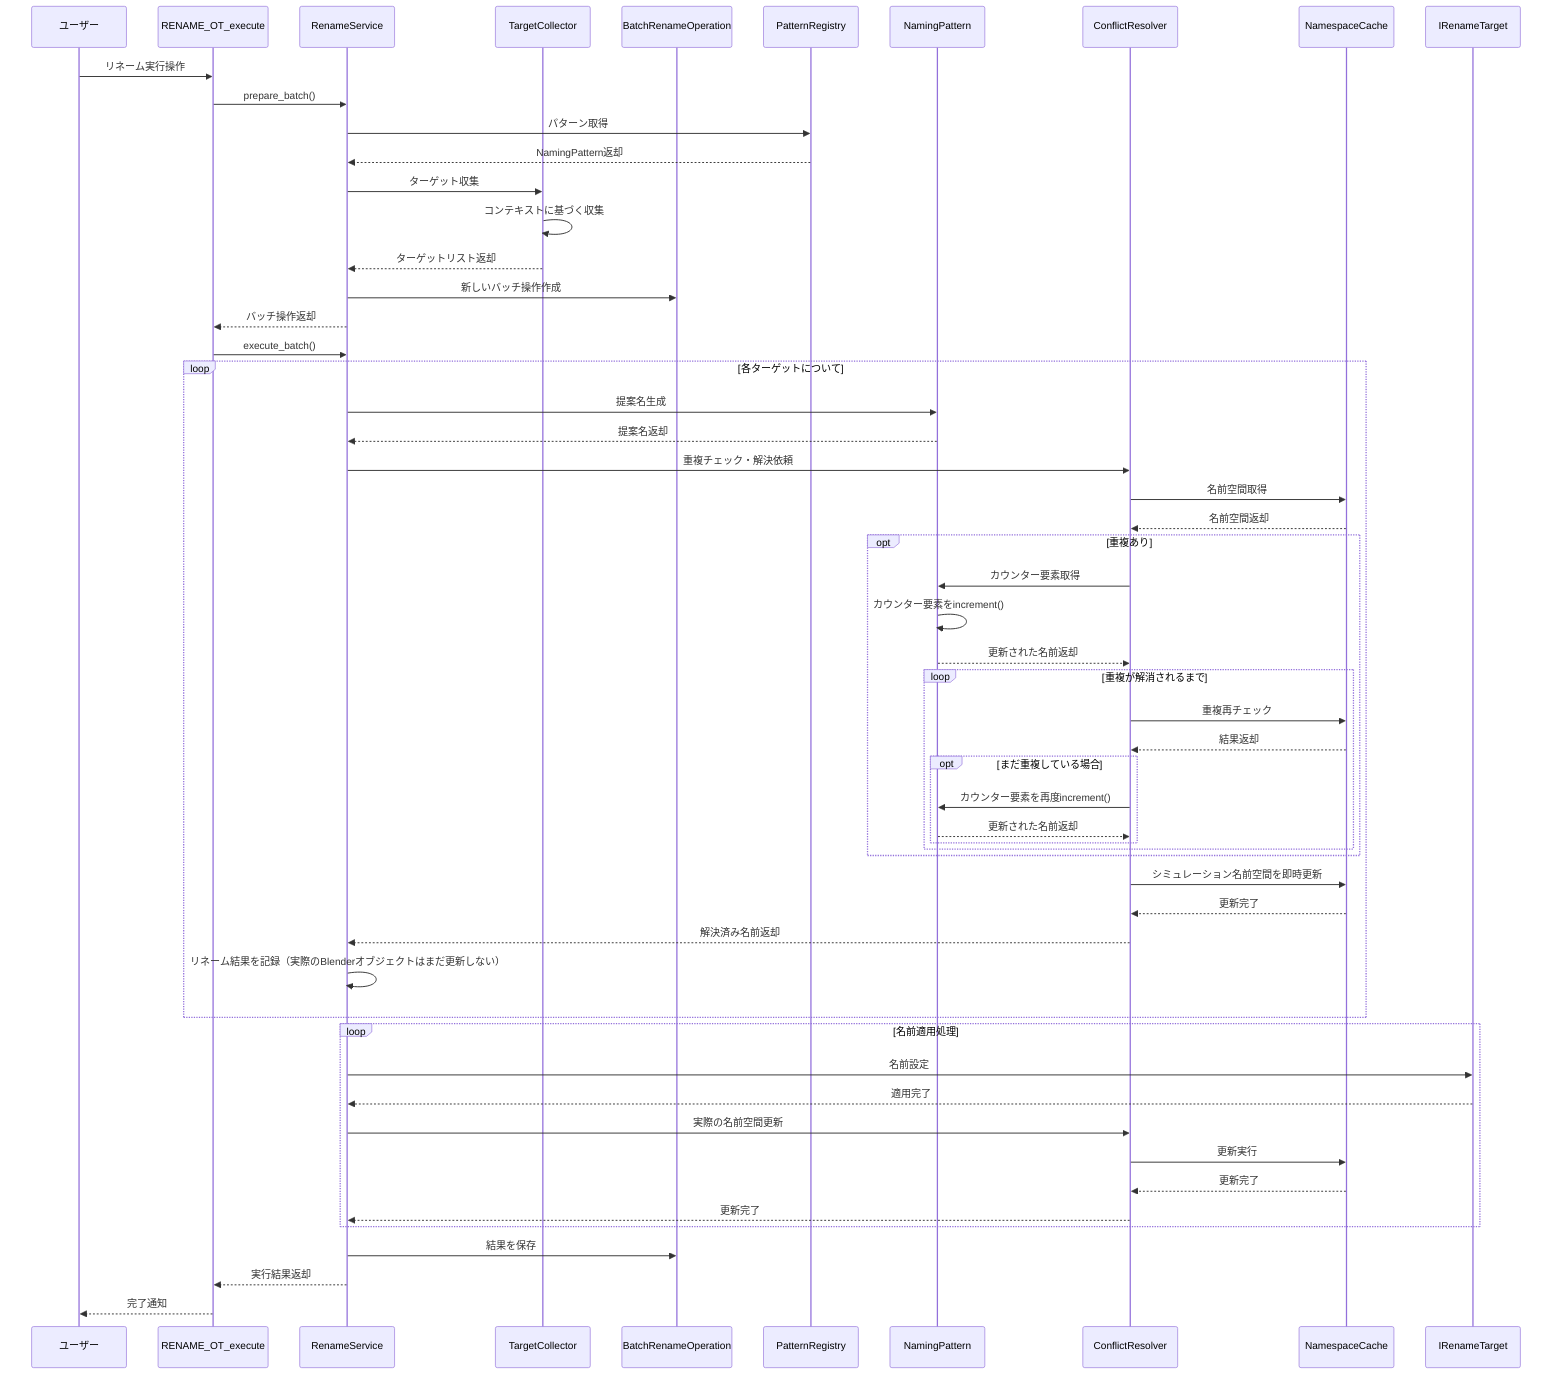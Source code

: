 ---
config:
  layout: elk
  theme: default
  dagre:
    ranksep: 100
    nodesep: 100
    edgesep: 10
    direction: LR
---

sequenceDiagram
    participant ユーザー
    participant RENAME_OT_execute
    participant RenameService
    participant TargetCollector
    participant BatchRenameOperation
    participant PatternRegistry
    participant NamingPattern
    participant ConflictResolver
    participant NamespaceCache
    
    ユーザー->>RENAME_OT_execute: リネーム実行操作
    RENAME_OT_execute->>RenameService: prepare_batch()
    
    RenameService->>PatternRegistry: パターン取得
    PatternRegistry-->>RenameService: NamingPattern返却
    
    RenameService->>TargetCollector: ターゲット収集
    TargetCollector->>TargetCollector: コンテキストに基づく収集
    TargetCollector-->>RenameService: ターゲットリスト返却
    
    RenameService->>BatchRenameOperation: 新しいバッチ操作作成
    RenameService-->>RENAME_OT_execute: バッチ操作返却
    
    RENAME_OT_execute->>RenameService: execute_batch()
    
    loop 各ターゲットについて
        RenameService->>NamingPattern: 提案名生成
        NamingPattern-->>RenameService: 提案名返却
        
        RenameService->>ConflictResolver: 重複チェック・解決依頼
        ConflictResolver->>NamespaceCache: 名前空間取得
        NamespaceCache-->>ConflictResolver: 名前空間返却
        
        opt 重複あり
            ConflictResolver->>NamingPattern: カウンター要素取得
            NamingPattern->>NamingPattern: カウンター要素をincrement()
            NamingPattern-->>ConflictResolver: 更新された名前返却
            
            loop 重複が解消されるまで
                ConflictResolver->>NamespaceCache: 重複再チェック
                NamespaceCache-->>ConflictResolver: 結果返却
                
                opt まだ重複している場合
                    ConflictResolver->>NamingPattern: カウンター要素を再度increment()
                    NamingPattern-->>ConflictResolver: 更新された名前返却
                end
            end
        end
        
        ConflictResolver->>NamespaceCache: シミュレーション名前空間を即時更新
        NamespaceCache-->>ConflictResolver: 更新完了
        ConflictResolver-->>RenameService: 解決済み名前返却
        
        RenameService->>RenameService: リネーム結果を記録（実際のBlenderオブジェクトはまだ更新しない）
    end
    
    loop 名前適用処理
        RenameService->>IRenameTarget: 名前設定
        IRenameTarget-->>RenameService: 適用完了
        
        RenameService->>ConflictResolver: 実際の名前空間更新
        ConflictResolver->>NamespaceCache: 更新実行
        NamespaceCache-->>ConflictResolver: 更新完了
        ConflictResolver-->>RenameService: 更新完了
    end
    
    RenameService->>BatchRenameOperation: 結果を保存
    RenameService-->>RENAME_OT_execute: 実行結果返却
    RENAME_OT_execute-->>ユーザー: 完了通知